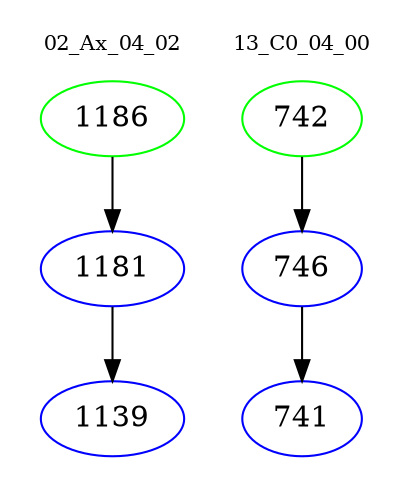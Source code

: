 digraph{
subgraph cluster_0 {
color = white
label = "02_Ax_04_02";
fontsize=10;
T0_1186 [label="1186", color="green"]
T0_1186 -> T0_1181 [color="black"]
T0_1181 [label="1181", color="blue"]
T0_1181 -> T0_1139 [color="black"]
T0_1139 [label="1139", color="blue"]
}
subgraph cluster_1 {
color = white
label = "13_C0_04_00";
fontsize=10;
T1_742 [label="742", color="green"]
T1_742 -> T1_746 [color="black"]
T1_746 [label="746", color="blue"]
T1_746 -> T1_741 [color="black"]
T1_741 [label="741", color="blue"]
}
}
